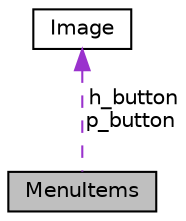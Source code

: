 digraph "MenuItems"
{
 // LATEX_PDF_SIZE
  edge [fontname="Helvetica",fontsize="10",labelfontname="Helvetica",labelfontsize="10"];
  node [fontname="Helvetica",fontsize="10",shape=record];
  Node1 [label="MenuItems",height=0.2,width=0.4,color="black", fillcolor="grey75", style="filled", fontcolor="black",tooltip=" "];
  Node2 -> Node1 [dir="back",color="darkorchid3",fontsize="10",style="dashed",label=" h_button\np_button" ,fontname="Helvetica"];
  Node2 [label="Image",height=0.2,width=0.4,color="black", fillcolor="white", style="filled",URL="$struct_image.html",tooltip="Struct that holds an image's information and color map."];
}
